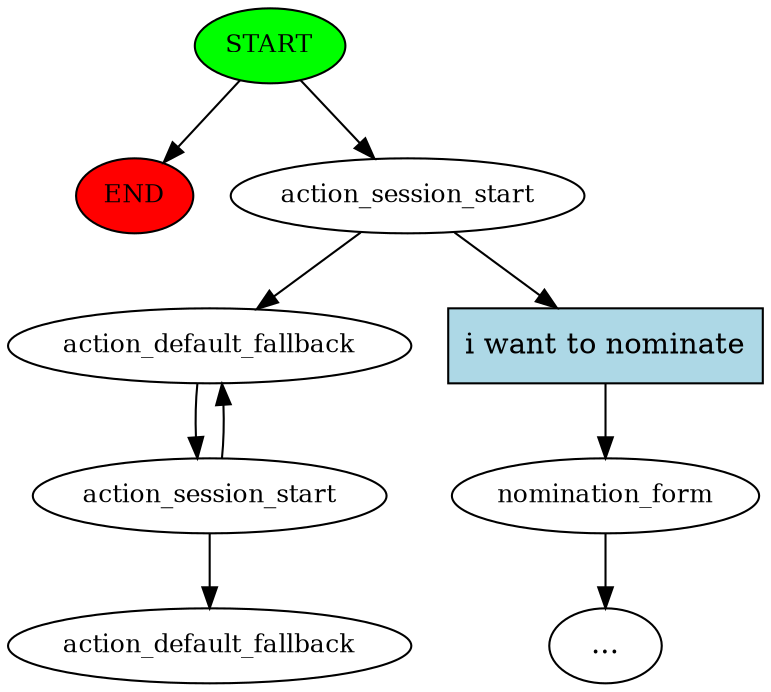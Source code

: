digraph  {
0 [class="start active", fillcolor=green, fontsize=12, label=START, style=filled];
"-1" [class=end, fillcolor=red, fontsize=12, label=END, style=filled];
1 [class=active, fontsize=12, label=action_session_start];
2 [class="", fontsize=12, label=nomination_form];
"-3" [class=ellipsis, label="..."];
4 [class=active, fontsize=12, label=action_default_fallback];
5 [class=active, fontsize=12, label=action_session_start];
10 [class="dashed active", fontsize=12, label=action_default_fallback];
11 [class=intent, fillcolor=lightblue, label="i want to nominate", shape=rect, style=filled];
0 -> "-1"  [class="", key=NONE, label=""];
0 -> 1  [class=active, key=NONE, label=""];
1 -> 4  [class=active, key=NONE, label=""];
1 -> 11  [class="", key=0];
2 -> "-3"  [class="", key=NONE, label=""];
4 -> 5  [class=active, key=NONE, label=""];
5 -> 4  [class=active, key=NONE, label=""];
5 -> 10  [class=active, key=NONE, label=""];
11 -> 2  [class="", key=0];
}
